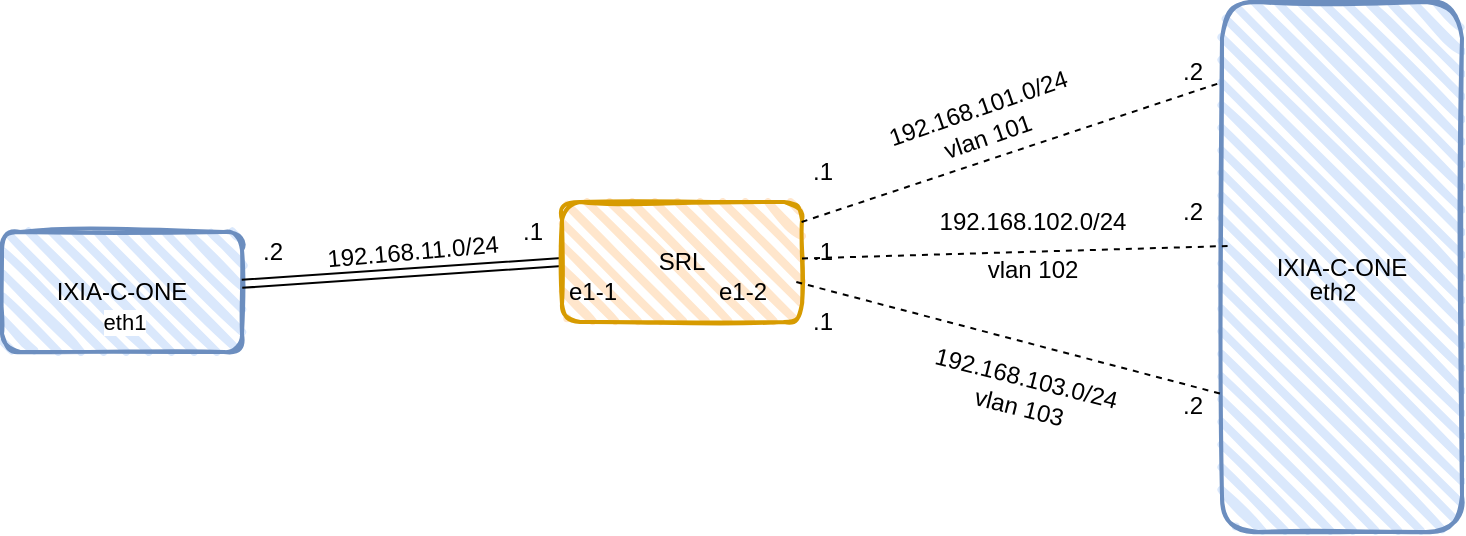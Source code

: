 <mxfile>
    <diagram id="n5aD3pfc266fdFQB0mMG" name="Page-1">
        <mxGraphModel dx="772" dy="551" grid="1" gridSize="10" guides="1" tooltips="1" connect="1" arrows="1" fold="1" page="1" pageScale="1" pageWidth="850" pageHeight="1100" math="0" shadow="0">
            <root>
                <mxCell id="0"/>
                <mxCell id="1" parent="0"/>
                <mxCell id="2" value="IXIA-C-ONE" style="rounded=1;whiteSpace=wrap;html=1;strokeWidth=2;fillWeight=4;hachureGap=8;hachureAngle=45;fillColor=#dae8fc;sketch=1;strokeColor=#6c8ebf;" parent="1" vertex="1">
                    <mxGeometry x="30" y="195" width="120" height="60" as="geometry"/>
                </mxCell>
                <mxCell id="3" value="IXIA-C-ONE" style="rounded=1;whiteSpace=wrap;html=1;strokeWidth=2;fillWeight=4;hachureGap=8;hachureAngle=45;fillColor=#dae8fc;sketch=1;strokeColor=#6c8ebf;" parent="1" vertex="1">
                    <mxGeometry x="640" y="80" width="120" height="265" as="geometry"/>
                </mxCell>
                <mxCell id="4" value="" style="shape=link;html=1;entryX=0;entryY=0.5;entryDx=0;entryDy=0;" parent="1" source="2" target="6" edge="1">
                    <mxGeometry width="100" relative="1" as="geometry">
                        <mxPoint x="330" y="400" as="sourcePoint"/>
                        <mxPoint x="430" y="400" as="targetPoint"/>
                    </mxGeometry>
                </mxCell>
                <mxCell id="5" value="eth1" style="edgeLabel;html=1;align=center;verticalAlign=middle;resizable=0;points=[];" parent="4" vertex="1" connectable="0">
                    <mxGeometry x="-0.783" y="-1" relative="1" as="geometry">
                        <mxPoint x="-77" y="19" as="offset"/>
                    </mxGeometry>
                </mxCell>
                <mxCell id="6" value="SRL" style="rounded=1;whiteSpace=wrap;html=1;strokeWidth=2;fillWeight=4;hachureGap=8;hachureAngle=45;fillColor=#ffe6cc;sketch=1;strokeColor=#d79b00;" parent="1" vertex="1">
                    <mxGeometry x="310" y="180" width="120" height="60" as="geometry"/>
                </mxCell>
                <mxCell id="8" value="e1-1" style="text;html=1;align=center;verticalAlign=middle;resizable=0;points=[];autosize=1;strokeColor=none;fillColor=none;" parent="1" vertex="1">
                    <mxGeometry x="300" y="210" width="50" height="30" as="geometry"/>
                </mxCell>
                <mxCell id="9" value="e1-2" style="text;html=1;align=center;verticalAlign=middle;resizable=0;points=[];autosize=1;strokeColor=none;fillColor=none;" parent="1" vertex="1">
                    <mxGeometry x="375" y="210" width="50" height="30" as="geometry"/>
                </mxCell>
                <mxCell id="10" value="192.168.11.0/24" style="text;html=1;align=center;verticalAlign=middle;resizable=0;points=[];autosize=1;strokeColor=none;fillColor=none;rotation=-5;" parent="1" vertex="1">
                    <mxGeometry x="180" y="190" width="110" height="30" as="geometry"/>
                </mxCell>
                <mxCell id="11" value=".2" style="text;html=1;align=center;verticalAlign=middle;resizable=0;points=[];autosize=1;strokeColor=none;fillColor=none;" parent="1" vertex="1">
                    <mxGeometry x="150" y="190" width="30" height="30" as="geometry"/>
                </mxCell>
                <mxCell id="12" value=".1" style="text;html=1;align=center;verticalAlign=middle;resizable=0;points=[];autosize=1;strokeColor=none;fillColor=none;" parent="1" vertex="1">
                    <mxGeometry x="280" y="180" width="30" height="30" as="geometry"/>
                </mxCell>
                <mxCell id="13" value=".1" style="text;html=1;align=center;verticalAlign=middle;resizable=0;points=[];autosize=1;strokeColor=none;fillColor=none;" parent="1" vertex="1">
                    <mxGeometry x="425" y="190" width="30" height="30" as="geometry"/>
                </mxCell>
                <mxCell id="15" value="192.168.101.0/24&lt;br&gt;vlan 101" style="text;html=1;align=center;verticalAlign=middle;resizable=0;points=[];autosize=1;strokeColor=none;fillColor=none;rotation=-19;" parent="1" vertex="1">
                    <mxGeometry x="460" y="120" width="120" height="40" as="geometry"/>
                </mxCell>
                <mxCell id="22" value="eth2" style="text;html=1;align=center;verticalAlign=middle;resizable=0;points=[];autosize=1;strokeColor=none;fillColor=none;rotation=2;" parent="1" vertex="1">
                    <mxGeometry x="670" y="210" width="50" height="30" as="geometry"/>
                </mxCell>
                <mxCell id="27" value="" style="endArrow=none;dashed=1;html=1;entryX=-0.017;entryY=0.154;entryDx=0;entryDy=0;entryPerimeter=0;exitX=0.16;exitY=0;exitDx=0;exitDy=0;exitPerimeter=0;" edge="1" parent="1" source="13" target="3">
                    <mxGeometry width="50" height="50" relative="1" as="geometry">
                        <mxPoint x="400" y="310" as="sourcePoint"/>
                        <mxPoint x="450" y="260" as="targetPoint"/>
                    </mxGeometry>
                </mxCell>
                <mxCell id="28" value=".2" style="text;html=1;align=center;verticalAlign=middle;resizable=0;points=[];autosize=1;strokeColor=none;fillColor=none;" vertex="1" parent="1">
                    <mxGeometry x="610" y="170" width="30" height="30" as="geometry"/>
                </mxCell>
                <mxCell id="30" value="192.168.102.0/24" style="text;html=1;align=center;verticalAlign=middle;resizable=0;points=[];autosize=1;strokeColor=none;fillColor=none;rotation=0;" vertex="1" parent="1">
                    <mxGeometry x="485" y="175" width="120" height="30" as="geometry"/>
                </mxCell>
                <mxCell id="31" value="" style="endArrow=none;dashed=1;html=1;entryX=1.093;entryY=1.067;entryDx=0;entryDy=0;entryPerimeter=0;" edge="1" parent="1" source="6" target="28">
                    <mxGeometry width="50" height="50" relative="1" as="geometry">
                        <mxPoint x="320" y="480" as="sourcePoint"/>
                        <mxPoint x="557.96" y="290.81" as="targetPoint"/>
                    </mxGeometry>
                </mxCell>
                <mxCell id="33" value=".2" style="text;html=1;align=center;verticalAlign=middle;resizable=0;points=[];autosize=1;strokeColor=none;fillColor=none;" vertex="1" parent="1">
                    <mxGeometry x="610" y="100" width="30" height="30" as="geometry"/>
                </mxCell>
                <mxCell id="36" value=".1" style="text;html=1;align=center;verticalAlign=middle;resizable=0;points=[];autosize=1;strokeColor=none;fillColor=none;" vertex="1" parent="1">
                    <mxGeometry x="425" y="150" width="30" height="30" as="geometry"/>
                </mxCell>
                <mxCell id="38" value=".1" style="text;html=1;align=center;verticalAlign=middle;resizable=0;points=[];autosize=1;strokeColor=none;fillColor=none;" vertex="1" parent="1">
                    <mxGeometry x="425" y="225" width="30" height="30" as="geometry"/>
                </mxCell>
                <mxCell id="39" value=".2" style="text;html=1;align=center;verticalAlign=middle;resizable=0;points=[];autosize=1;strokeColor=none;fillColor=none;" vertex="1" parent="1">
                    <mxGeometry x="610" y="267.2" width="30" height="30" as="geometry"/>
                </mxCell>
                <mxCell id="40" value="192.168.103.0/24&lt;br&gt;vlan 103" style="text;html=1;align=center;verticalAlign=middle;resizable=0;points=[];autosize=1;strokeColor=none;fillColor=none;rotation=14;" vertex="1" parent="1">
                    <mxGeometry x="480" y="255" width="120" height="40" as="geometry"/>
                </mxCell>
                <mxCell id="41" value="" style="endArrow=none;dashed=1;html=1;entryX=-0.003;entryY=0.788;entryDx=0;entryDy=0;entryPerimeter=0;exitX=1.036;exitY=0.76;exitDx=0;exitDy=0;exitPerimeter=0;" edge="1" parent="1">
                    <mxGeometry width="50" height="50" relative="1" as="geometry">
                        <mxPoint x="427.16" y="220.0" as="sourcePoint"/>
                        <mxPoint x="640.0" y="276.02" as="targetPoint"/>
                    </mxGeometry>
                </mxCell>
                <mxCell id="42" value="vlan 102" style="text;html=1;align=center;verticalAlign=middle;resizable=0;points=[];autosize=1;strokeColor=none;fillColor=none;" vertex="1" parent="1">
                    <mxGeometry x="510" y="199" width="70" height="30" as="geometry"/>
                </mxCell>
            </root>
        </mxGraphModel>
    </diagram>
</mxfile>